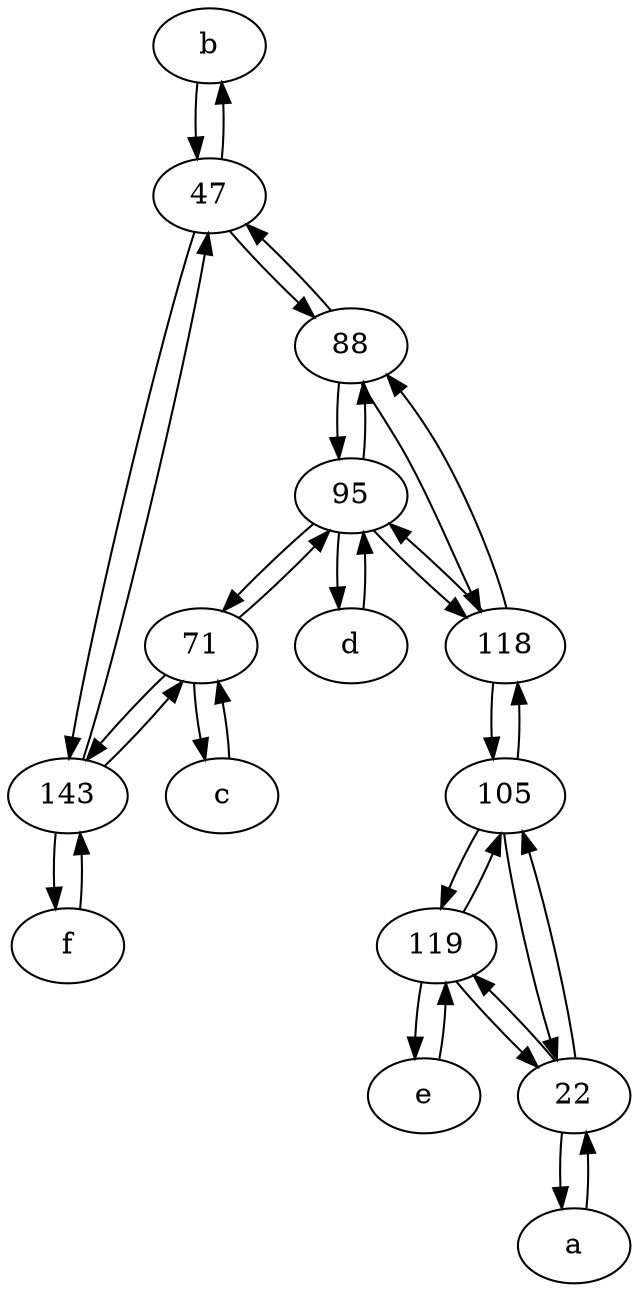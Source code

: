 digraph  {
	b [pos="50,20!"];
	e [pos="30,50!"];
	95;
	71;
	47;
	f [pos="15,45!"];
	d [pos="20,30!"];
	143;
	a [pos="40,10!"];
	119;
	118;
	88;
	22;
	c [pos="20,10!"];
	105;
	95 -> 71;
	95 -> 88;
	118 -> 105;
	22 -> a;
	b -> 47;
	47 -> 88;
	105 -> 22;
	d -> 95;
	47 -> b;
	119 -> e;
	e -> 119;
	119 -> 105;
	143 -> 47;
	105 -> 118;
	143 -> f;
	f -> 143;
	71 -> 95;
	118 -> 95;
	88 -> 118;
	88 -> 95;
	119 -> 22;
	22 -> 105;
	71 -> 143;
	118 -> 88;
	22 -> 119;
	143 -> 71;
	c -> 71;
	95 -> 118;
	71 -> c;
	105 -> 119;
	88 -> 47;
	a -> 22;
	47 -> 143;
	95 -> d;

	}